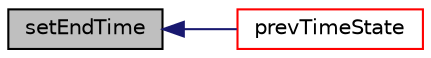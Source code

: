 digraph "setEndTime"
{
  bgcolor="transparent";
  edge [fontname="Helvetica",fontsize="10",labelfontname="Helvetica",labelfontsize="10"];
  node [fontname="Helvetica",fontsize="10",shape=record];
  rankdir="LR";
  Node1 [label="setEndTime",height=0.2,width=0.4,color="black", fillcolor="grey75", style="filled", fontcolor="black"];
  Node1 -> Node2 [dir="back",color="midnightblue",fontsize="10",style="solid",fontname="Helvetica"];
  Node2 [label="prevTimeState",height=0.2,width=0.4,color="red",URL="$a02699.html#afab37f1ff1f8b9925d26334073705c55",tooltip="Return previous TimeState if time is being sub-cycled. "];
}
